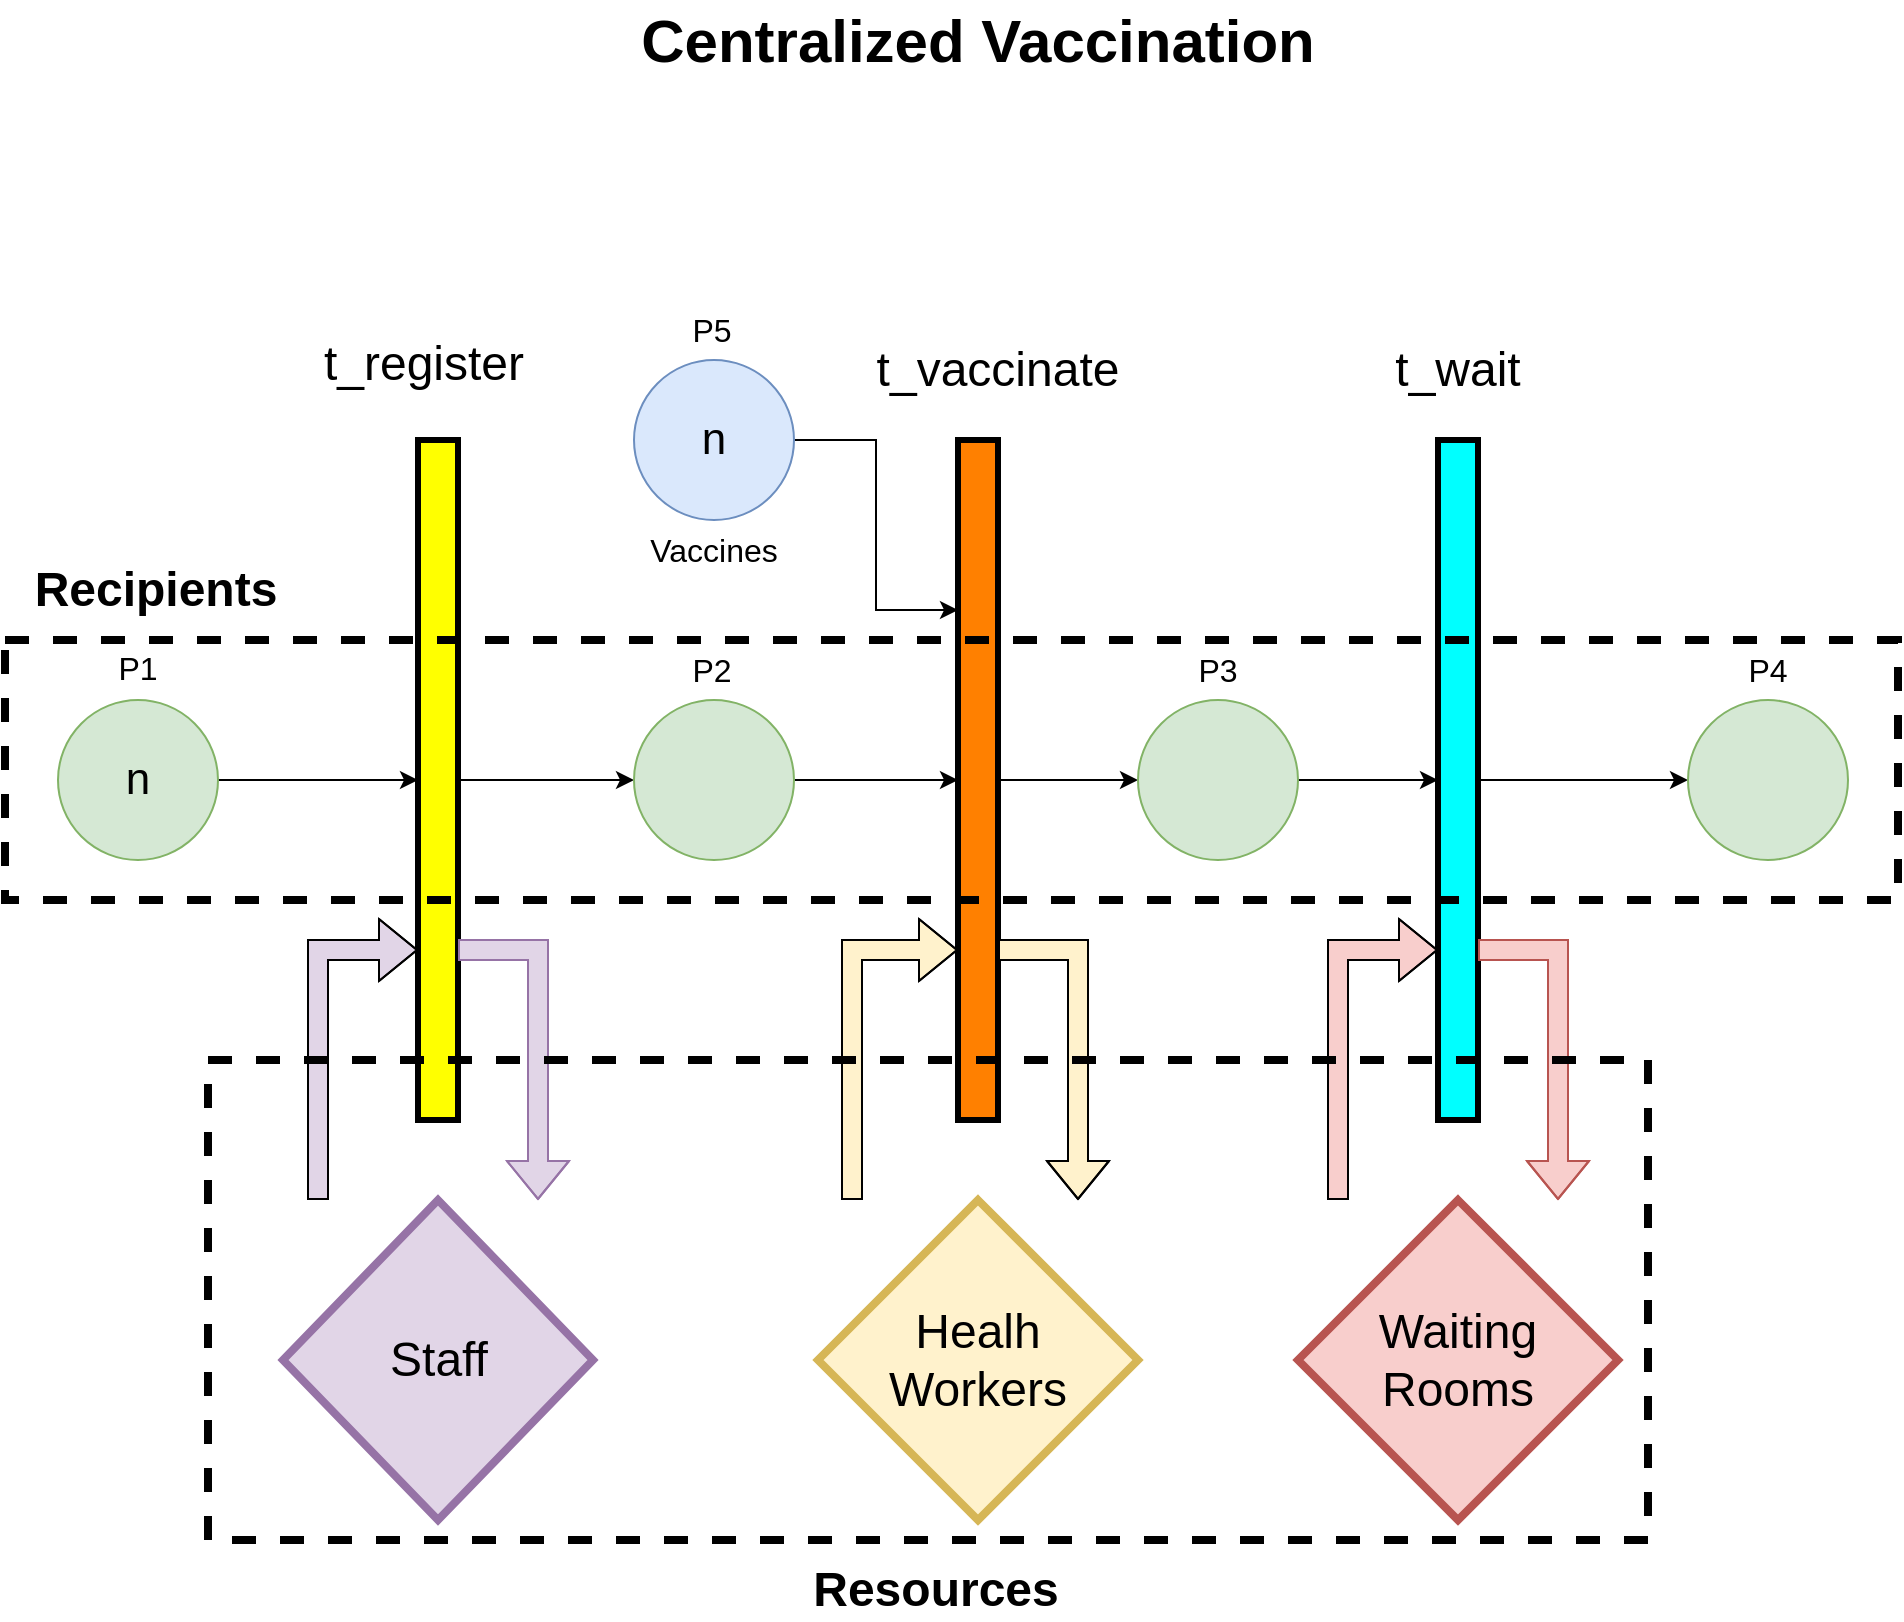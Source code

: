 <mxfile version="15.6.2" type="device"><diagram id="oL7cPr28NVX7I36K23RO" name="Page-1"><mxGraphModel dx="1730" dy="910" grid="1" gridSize="10" guides="1" tooltips="1" connect="1" arrows="1" fold="1" page="1" pageScale="1" pageWidth="827" pageHeight="1169" math="0" shadow="0"><root><mxCell id="0"/><mxCell id="1" parent="0"/><mxCell id="5qHDmv8hI-gx3tCpaxg6-13" style="edgeStyle=orthogonalEdgeStyle;rounded=0;orthogonalLoop=1;jettySize=auto;html=1;entryX=0;entryY=0.5;entryDx=0;entryDy=0;" parent="1" source="5qHDmv8hI-gx3tCpaxg6-3" target="5qHDmv8hI-gx3tCpaxg6-6" edge="1"><mxGeometry relative="1" as="geometry"/></mxCell><mxCell id="5qHDmv8hI-gx3tCpaxg6-3" value="n" style="ellipse;whiteSpace=wrap;html=1;aspect=fixed;fontSize=22;fillColor=#d5e8d4;strokeColor=#82b366;" parent="1" vertex="1"><mxGeometry x="380" y="390" width="80" height="80" as="geometry"/></mxCell><mxCell id="i5my-uFzk3crmvZrvHxl-1" style="edgeStyle=orthogonalEdgeStyle;rounded=0;orthogonalLoop=1;jettySize=auto;html=1;entryX=0;entryY=0.5;entryDx=0;entryDy=0;exitX=1;exitY=0.5;exitDx=0;exitDy=0;" parent="1" source="5qHDmv8hI-gx3tCpaxg6-6" target="5qHDmv8hI-gx3tCpaxg6-8" edge="1"><mxGeometry relative="1" as="geometry"/></mxCell><mxCell id="5qHDmv8hI-gx3tCpaxg6-6" value="" style="rounded=0;whiteSpace=wrap;html=1;fillColor=#FFFF00;strokeColor=#000000;labelBorderColor=none;strokeWidth=3;" parent="1" vertex="1"><mxGeometry x="560" y="260" width="20" height="340" as="geometry"/></mxCell><mxCell id="5qHDmv8hI-gx3tCpaxg6-23" style="edgeStyle=orthogonalEdgeStyle;rounded=0;orthogonalLoop=1;jettySize=auto;html=1;entryX=0;entryY=0.5;entryDx=0;entryDy=0;" parent="1" source="5qHDmv8hI-gx3tCpaxg6-7" target="5qHDmv8hI-gx3tCpaxg6-11" edge="1"><mxGeometry relative="1" as="geometry"/></mxCell><mxCell id="5qHDmv8hI-gx3tCpaxg6-7" value="" style="rounded=0;whiteSpace=wrap;html=1;fillColor=#FF8000;strokeColor=#000000;strokeWidth=3;" parent="1" vertex="1"><mxGeometry x="830" y="260" width="20" height="340" as="geometry"/></mxCell><mxCell id="5qHDmv8hI-gx3tCpaxg6-19" style="edgeStyle=orthogonalEdgeStyle;rounded=0;orthogonalLoop=1;jettySize=auto;html=1;exitX=1;exitY=0.5;exitDx=0;exitDy=0;entryX=0;entryY=0.5;entryDx=0;entryDy=0;" parent="1" source="5qHDmv8hI-gx3tCpaxg6-8" target="5qHDmv8hI-gx3tCpaxg6-7" edge="1"><mxGeometry relative="1" as="geometry"/></mxCell><mxCell id="5qHDmv8hI-gx3tCpaxg6-8" value="" style="ellipse;whiteSpace=wrap;html=1;aspect=fixed;fontSize=22;fillColor=#d5e8d4;strokeColor=#82b366;" parent="1" vertex="1"><mxGeometry x="668" y="390" width="80" height="80" as="geometry"/></mxCell><mxCell id="5qHDmv8hI-gx3tCpaxg6-20" style="edgeStyle=orthogonalEdgeStyle;rounded=0;orthogonalLoop=1;jettySize=auto;html=1;exitX=1;exitY=0.5;exitDx=0;exitDy=0;entryX=0;entryY=0.25;entryDx=0;entryDy=0;" parent="1" source="5qHDmv8hI-gx3tCpaxg6-9" target="5qHDmv8hI-gx3tCpaxg6-7" edge="1"><mxGeometry relative="1" as="geometry"/></mxCell><mxCell id="5qHDmv8hI-gx3tCpaxg6-9" value="&lt;font style=&quot;font-size: 22px&quot;&gt;n&lt;/font&gt;" style="ellipse;whiteSpace=wrap;html=1;aspect=fixed;fillColor=#dae8fc;strokeColor=#6c8ebf;" parent="1" vertex="1"><mxGeometry x="668" y="220" width="80" height="80" as="geometry"/></mxCell><mxCell id="5qHDmv8hI-gx3tCpaxg6-24" style="edgeStyle=orthogonalEdgeStyle;rounded=0;orthogonalLoop=1;jettySize=auto;html=1;entryX=0;entryY=0.5;entryDx=0;entryDy=0;" parent="1" source="5qHDmv8hI-gx3tCpaxg6-11" target="5qHDmv8hI-gx3tCpaxg6-12" edge="1"><mxGeometry relative="1" as="geometry"/></mxCell><mxCell id="5qHDmv8hI-gx3tCpaxg6-11" value="" style="ellipse;whiteSpace=wrap;html=1;aspect=fixed;fillColor=#d5e8d4;strokeColor=#82b366;" parent="1" vertex="1"><mxGeometry x="920" y="390" width="80" height="80" as="geometry"/></mxCell><mxCell id="i5my-uFzk3crmvZrvHxl-9" style="edgeStyle=orthogonalEdgeStyle;rounded=0;orthogonalLoop=1;jettySize=auto;html=1;exitX=1;exitY=0.5;exitDx=0;exitDy=0;entryX=0;entryY=0.5;entryDx=0;entryDy=0;fontSize=22;" parent="1" source="5qHDmv8hI-gx3tCpaxg6-12" target="i5my-uFzk3crmvZrvHxl-8" edge="1"><mxGeometry relative="1" as="geometry"/></mxCell><mxCell id="5qHDmv8hI-gx3tCpaxg6-12" value="" style="rounded=0;whiteSpace=wrap;html=1;fillColor=#00FFFF;strokeColor=#000000;strokeWidth=3;" parent="1" vertex="1"><mxGeometry x="1070" y="260" width="20" height="340" as="geometry"/></mxCell><mxCell id="5qHDmv8hI-gx3tCpaxg6-36" value="Vaccines" style="text;html=1;strokeColor=none;fillColor=none;align=center;verticalAlign=middle;whiteSpace=wrap;rounded=0;fontSize=16;" parent="1" vertex="1"><mxGeometry x="648" y="300" width="120" height="30" as="geometry"/></mxCell><mxCell id="5qHDmv8hI-gx3tCpaxg6-42" value="P1" style="text;html=1;strokeColor=none;fillColor=none;align=center;verticalAlign=middle;whiteSpace=wrap;rounded=0;labelBorderColor=none;fontSize=16;" parent="1" vertex="1"><mxGeometry x="405" y="359" width="30" height="30" as="geometry"/></mxCell><mxCell id="5qHDmv8hI-gx3tCpaxg6-45" value="P2" style="text;html=1;strokeColor=none;fillColor=none;align=center;verticalAlign=middle;whiteSpace=wrap;rounded=0;labelBorderColor=none;fontSize=16;" parent="1" vertex="1"><mxGeometry x="692" y="360" width="30" height="30" as="geometry"/></mxCell><mxCell id="5qHDmv8hI-gx3tCpaxg6-46" value="P5" style="text;html=1;strokeColor=none;fillColor=none;align=center;verticalAlign=middle;whiteSpace=wrap;rounded=0;labelBorderColor=none;fontSize=16;" parent="1" vertex="1"><mxGeometry x="692" y="190" width="30" height="30" as="geometry"/></mxCell><mxCell id="5qHDmv8hI-gx3tCpaxg6-48" value="P3" style="text;html=1;strokeColor=none;fillColor=none;align=center;verticalAlign=middle;whiteSpace=wrap;rounded=0;labelBorderColor=none;fontSize=16;" parent="1" vertex="1"><mxGeometry x="945" y="360" width="30" height="30" as="geometry"/></mxCell><mxCell id="5qHDmv8hI-gx3tCpaxg6-49" value="t_register" style="text;html=1;strokeColor=none;fillColor=none;align=center;verticalAlign=middle;whiteSpace=wrap;rounded=0;labelBorderColor=none;fontSize=24;" parent="1" vertex="1"><mxGeometry x="488" y="207" width="150" height="30" as="geometry"/></mxCell><mxCell id="5qHDmv8hI-gx3tCpaxg6-51" value="t_vaccinate" style="text;html=1;strokeColor=none;fillColor=none;align=center;verticalAlign=middle;whiteSpace=wrap;rounded=0;labelBorderColor=none;fontSize=24;" parent="1" vertex="1"><mxGeometry x="780" y="210" width="140" height="30" as="geometry"/></mxCell><mxCell id="5qHDmv8hI-gx3tCpaxg6-52" value="t_wait" style="text;html=1;strokeColor=none;fillColor=none;align=center;verticalAlign=middle;whiteSpace=wrap;rounded=0;labelBorderColor=none;fontSize=24;" parent="1" vertex="1"><mxGeometry x="1050" y="210" width="60" height="30" as="geometry"/></mxCell><mxCell id="5qHDmv8hI-gx3tCpaxg6-53" value="&lt;b&gt;&lt;font style=&quot;font-size: 30px&quot;&gt;Centralized Vaccination&lt;/font&gt;&lt;/b&gt;" style="text;html=1;strokeColor=none;fillColor=none;align=center;verticalAlign=middle;whiteSpace=wrap;rounded=0;labelBorderColor=none;fontSize=16;" parent="1" vertex="1"><mxGeometry x="600" y="40" width="480" height="40" as="geometry"/></mxCell><mxCell id="i5my-uFzk3crmvZrvHxl-8" value="" style="ellipse;whiteSpace=wrap;html=1;aspect=fixed;fillColor=#d5e8d4;strokeColor=#82b366;" parent="1" vertex="1"><mxGeometry x="1195" y="390" width="80" height="80" as="geometry"/></mxCell><mxCell id="i5my-uFzk3crmvZrvHxl-11" value="P4" style="text;html=1;strokeColor=none;fillColor=none;align=center;verticalAlign=middle;whiteSpace=wrap;rounded=0;labelBorderColor=none;fontSize=16;" parent="1" vertex="1"><mxGeometry x="1220" y="360" width="30" height="30" as="geometry"/></mxCell><mxCell id="Tcpxp8JlT248NBk-CG3i-11" value="" style="shape=flexArrow;endArrow=classic;html=1;rounded=0;strokeWidth=1;entryX=0;entryY=0.75;entryDx=0;entryDy=0;fillColor=#E1D5E7;strokeColor=#000000;" edge="1" parent="1" target="5qHDmv8hI-gx3tCpaxg6-6"><mxGeometry width="50" height="50" relative="1" as="geometry"><mxPoint x="510" y="640" as="sourcePoint"/><mxPoint x="800" y="390" as="targetPoint"/><Array as="points"><mxPoint x="510" y="515"/></Array></mxGeometry></mxCell><mxCell id="Tcpxp8JlT248NBk-CG3i-12" value="" style="shape=flexArrow;endArrow=classic;html=1;rounded=0;strokeWidth=1;entryX=0;entryY=0.75;entryDx=0;entryDy=0;fillColor=#f8cecc;strokeColor=#000000;" edge="1" parent="1" target="5qHDmv8hI-gx3tCpaxg6-12"><mxGeometry width="50" height="50" relative="1" as="geometry"><mxPoint x="1020" y="640" as="sourcePoint"/><mxPoint x="1070" y="520" as="targetPoint"/><Array as="points"><mxPoint x="1020" y="515"/></Array></mxGeometry></mxCell><mxCell id="Tcpxp8JlT248NBk-CG3i-14" value="" style="shape=flexArrow;endArrow=classic;html=1;rounded=0;strokeWidth=1;entryX=0;entryY=0.75;entryDx=0;entryDy=0;fillColor=#FFF2CC;strokeColor=#000000;" edge="1" parent="1" target="5qHDmv8hI-gx3tCpaxg6-7"><mxGeometry width="50" height="50" relative="1" as="geometry"><mxPoint x="777" y="640" as="sourcePoint"/><mxPoint x="827" y="520" as="targetPoint"/><Array as="points"><mxPoint x="777" y="515"/></Array></mxGeometry></mxCell><mxCell id="Tcpxp8JlT248NBk-CG3i-17" value="" style="shape=flexArrow;endArrow=classic;html=1;rounded=0;strokeColor=#9673a6;strokeWidth=1;fillColor=#e1d5e7;exitX=1;exitY=0.75;exitDx=0;exitDy=0;" edge="1" parent="1" source="5qHDmv8hI-gx3tCpaxg6-6"><mxGeometry width="50" height="50" relative="1" as="geometry"><mxPoint x="750" y="440" as="sourcePoint"/><mxPoint x="620" y="640" as="targetPoint"/><Array as="points"><mxPoint x="620" y="515"/></Array></mxGeometry></mxCell><mxCell id="Tcpxp8JlT248NBk-CG3i-18" value="" style="shape=flexArrow;endArrow=classic;html=1;rounded=0;strokeColor=#000000;strokeWidth=1;fillColor=#FFF2CC;exitX=1;exitY=0.75;exitDx=0;exitDy=0;" edge="1" parent="1" source="5qHDmv8hI-gx3tCpaxg6-7"><mxGeometry width="50" height="50" relative="1" as="geometry"><mxPoint x="870" y="480" as="sourcePoint"/><mxPoint x="890" y="640" as="targetPoint"/><Array as="points"><mxPoint x="890" y="515"/></Array></mxGeometry></mxCell><mxCell id="Tcpxp8JlT248NBk-CG3i-19" value="" style="shape=flexArrow;endArrow=classic;html=1;rounded=0;strokeColor=#b85450;strokeWidth=1;fillColor=#f8cecc;exitX=1;exitY=0.75;exitDx=0;exitDy=0;" edge="1" parent="1" source="5qHDmv8hI-gx3tCpaxg6-12"><mxGeometry width="50" height="50" relative="1" as="geometry"><mxPoint x="750" y="440" as="sourcePoint"/><mxPoint x="1130" y="640" as="targetPoint"/><Array as="points"><mxPoint x="1130" y="515"/></Array></mxGeometry></mxCell><mxCell id="Tcpxp8JlT248NBk-CG3i-23" value="Waiting Rooms" style="rhombus;whiteSpace=wrap;html=1;fillColor=#f8cecc;strokeColor=#b85450;strokeWidth=4;fontSize=24;" vertex="1" parent="1"><mxGeometry x="1000" y="640" width="160" height="160" as="geometry"/></mxCell><mxCell id="Tcpxp8JlT248NBk-CG3i-24" value="" style="rounded=0;whiteSpace=wrap;html=1;strokeWidth=4;fillColor=none;dashed=1;" vertex="1" parent="1"><mxGeometry x="455" y="570" width="720" height="240" as="geometry"/></mxCell><mxCell id="Tcpxp8JlT248NBk-CG3i-25" value="&lt;font style=&quot;font-size: 24px&quot;&gt;Resources&lt;/font&gt;" style="text;html=1;strokeColor=none;fillColor=none;align=center;verticalAlign=middle;whiteSpace=wrap;rounded=0;dashed=1;fontStyle=1" vertex="1" parent="1"><mxGeometry x="748" y="820" width="142" height="30" as="geometry"/></mxCell><mxCell id="Tcpxp8JlT248NBk-CG3i-28" value="Staff" style="rhombus;whiteSpace=wrap;html=1;fillColor=#e1d5e7;strokeColor=#9673a6;strokeWidth=4;fontSize=24;" vertex="1" parent="1"><mxGeometry x="492.5" y="640" width="155" height="160" as="geometry"/></mxCell><mxCell id="Tcpxp8JlT248NBk-CG3i-29" value="Healh Workers" style="rhombus;whiteSpace=wrap;html=1;fillColor=#fff2cc;strokeColor=#d6b656;strokeWidth=4;fontSize=24;" vertex="1" parent="1"><mxGeometry x="760" y="640" width="160" height="160" as="geometry"/></mxCell><mxCell id="Tcpxp8JlT248NBk-CG3i-33" value="" style="rounded=0;whiteSpace=wrap;html=1;dashed=1;fontSize=24;strokeWidth=4;fillColor=none;" vertex="1" parent="1"><mxGeometry x="353.5" y="360" width="946.5" height="130" as="geometry"/></mxCell><mxCell id="Tcpxp8JlT248NBk-CG3i-34" value="&lt;b&gt;Recipients&lt;/b&gt;" style="text;html=1;strokeColor=none;fillColor=none;align=center;verticalAlign=middle;whiteSpace=wrap;rounded=0;dashed=1;fontSize=24;" vertex="1" parent="1"><mxGeometry x="353.5" y="320" width="150" height="30" as="geometry"/></mxCell></root></mxGraphModel></diagram></mxfile>